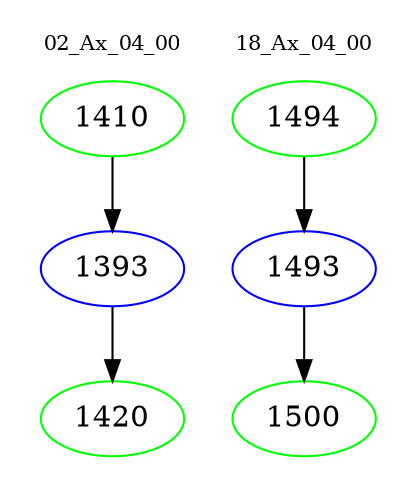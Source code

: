 digraph{
subgraph cluster_0 {
color = white
label = "02_Ax_04_00";
fontsize=10;
T0_1410 [label="1410", color="green"]
T0_1410 -> T0_1393 [color="black"]
T0_1393 [label="1393", color="blue"]
T0_1393 -> T0_1420 [color="black"]
T0_1420 [label="1420", color="green"]
}
subgraph cluster_1 {
color = white
label = "18_Ax_04_00";
fontsize=10;
T1_1494 [label="1494", color="green"]
T1_1494 -> T1_1493 [color="black"]
T1_1493 [label="1493", color="blue"]
T1_1493 -> T1_1500 [color="black"]
T1_1500 [label="1500", color="green"]
}
}
